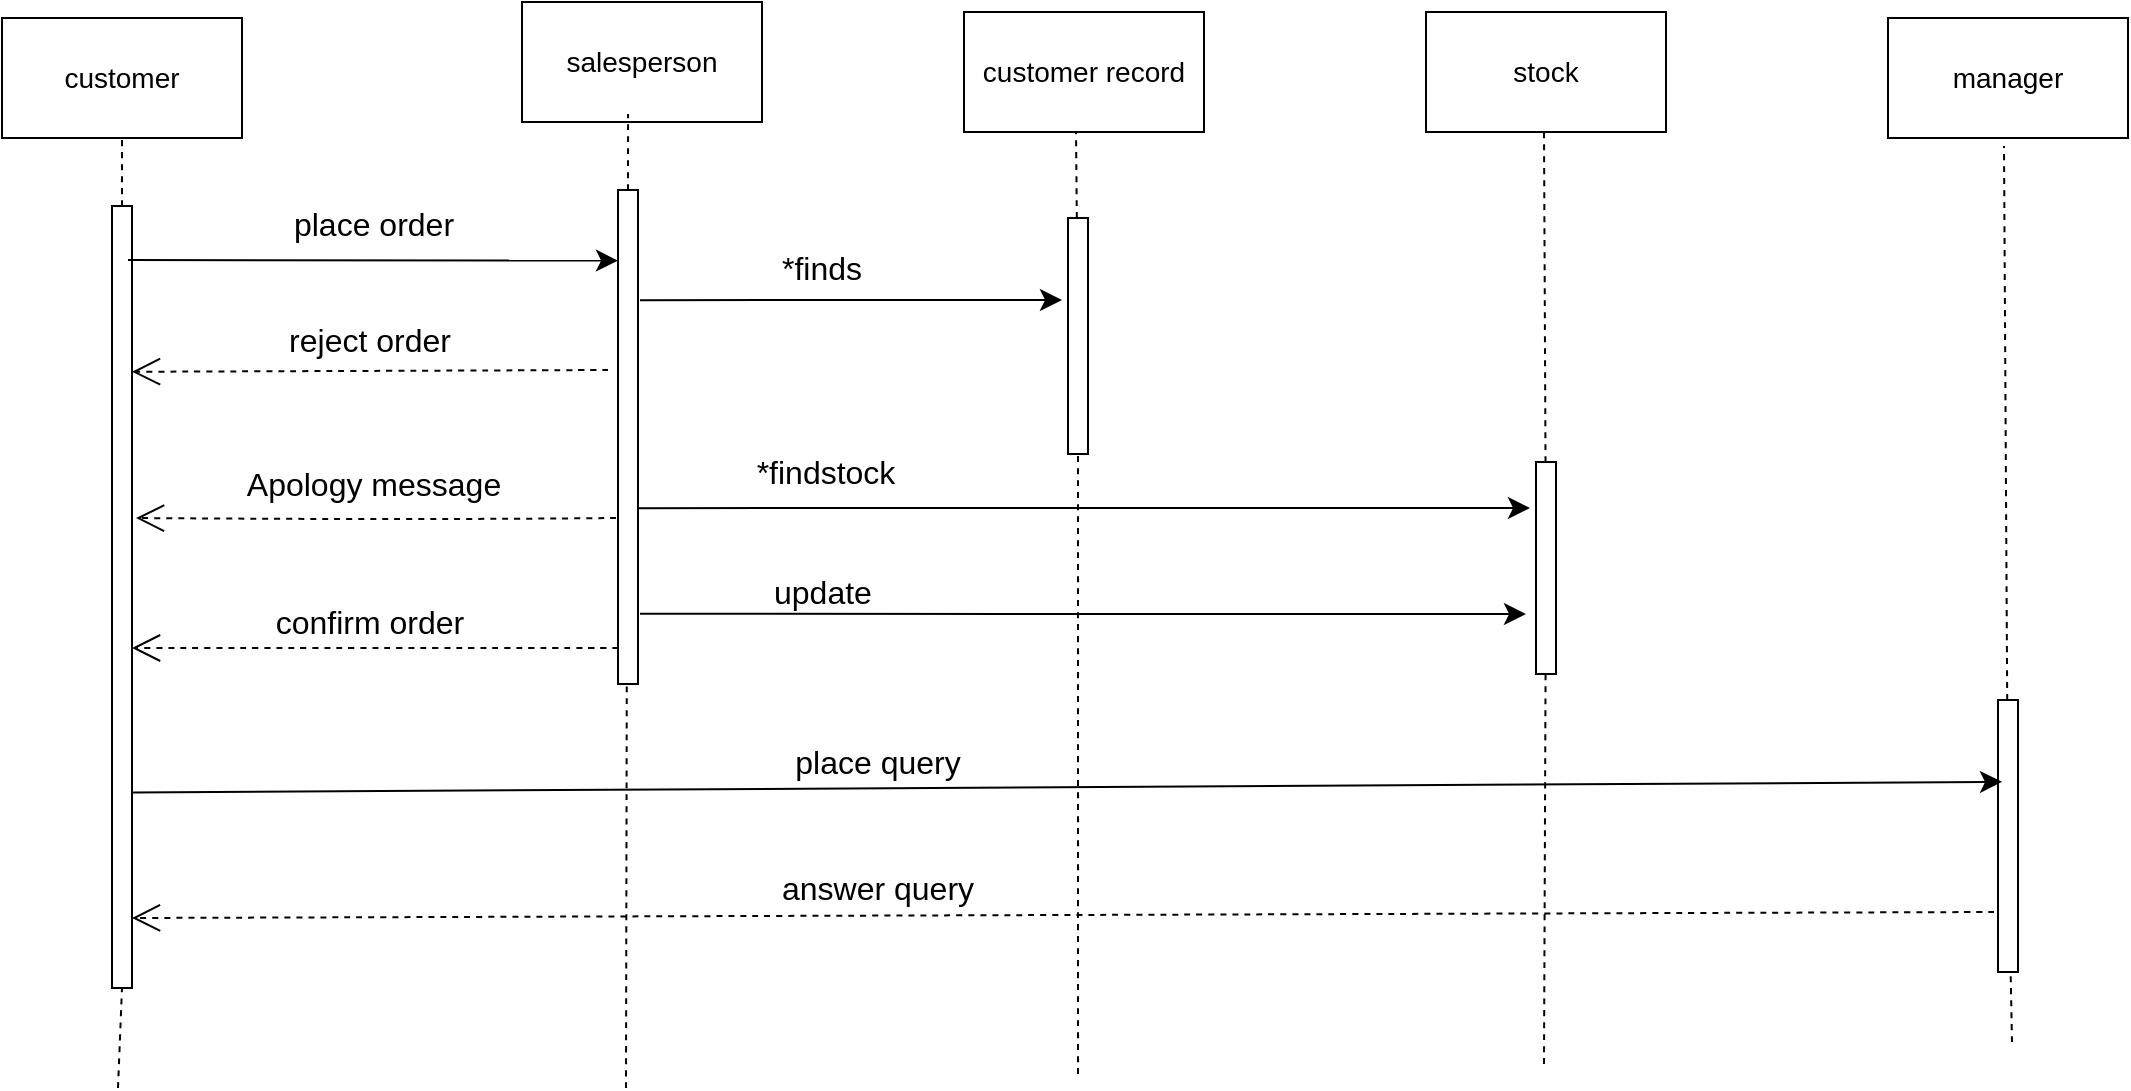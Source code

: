 <mxfile version="24.7.7">
  <diagram name="Page-1" id="B8ujZHRb-WKnTlfwPYyH">
    <mxGraphModel dx="1834" dy="830" grid="0" gridSize="10" guides="1" tooltips="1" connect="1" arrows="1" fold="1" page="0" pageScale="1" pageWidth="827" pageHeight="1169" math="0" shadow="0">
      <root>
        <mxCell id="0" />
        <mxCell id="1" parent="0" />
        <mxCell id="A81PW8SZgX-fbYe2Bi9F-1" value="&lt;font style=&quot;font-size: 14px;&quot;&gt;customer&lt;/font&gt;" style="rounded=0;whiteSpace=wrap;html=1;" vertex="1" parent="1">
          <mxGeometry x="-294" y="254" width="120" height="60" as="geometry" />
        </mxCell>
        <mxCell id="A81PW8SZgX-fbYe2Bi9F-2" value="&lt;font style=&quot;font-size: 14px;&quot;&gt;salesperson&lt;/font&gt;" style="rounded=0;whiteSpace=wrap;html=1;" vertex="1" parent="1">
          <mxGeometry x="-34" y="246" width="120" height="60" as="geometry" />
        </mxCell>
        <mxCell id="A81PW8SZgX-fbYe2Bi9F-3" value="&lt;font style=&quot;font-size: 14px;&quot;&gt;customer record&lt;/font&gt;" style="rounded=0;whiteSpace=wrap;html=1;" vertex="1" parent="1">
          <mxGeometry x="187" y="251" width="120" height="60" as="geometry" />
        </mxCell>
        <mxCell id="A81PW8SZgX-fbYe2Bi9F-4" value="&lt;font style=&quot;font-size: 14px;&quot;&gt;stock&lt;/font&gt;" style="rounded=0;whiteSpace=wrap;html=1;" vertex="1" parent="1">
          <mxGeometry x="418" y="251" width="120" height="60" as="geometry" />
        </mxCell>
        <mxCell id="A81PW8SZgX-fbYe2Bi9F-5" value="&lt;font style=&quot;font-size: 14px;&quot;&gt;manager&lt;/font&gt;" style="rounded=0;whiteSpace=wrap;html=1;" vertex="1" parent="1">
          <mxGeometry x="649" y="254" width="120" height="60" as="geometry" />
        </mxCell>
        <mxCell id="A81PW8SZgX-fbYe2Bi9F-6" value="" style="endArrow=none;dashed=1;html=1;rounded=0;fontSize=12;startSize=8;endSize=8;curved=1;entryX=0.5;entryY=1;entryDx=0;entryDy=0;" edge="1" parent="1" source="A81PW8SZgX-fbYe2Bi9F-12" target="A81PW8SZgX-fbYe2Bi9F-1">
          <mxGeometry width="50" height="50" relative="1" as="geometry">
            <mxPoint x="-231" y="617" as="sourcePoint" />
            <mxPoint x="225" y="475" as="targetPoint" />
          </mxGeometry>
        </mxCell>
        <mxCell id="A81PW8SZgX-fbYe2Bi9F-7" value="" style="endArrow=none;dashed=1;html=1;rounded=0;fontSize=12;startSize=8;endSize=8;curved=1;entryX=0.442;entryY=0.933;entryDx=0;entryDy=0;entryPerimeter=0;" edge="1" parent="1" source="A81PW8SZgX-fbYe2Bi9F-16" target="A81PW8SZgX-fbYe2Bi9F-2">
          <mxGeometry width="50" height="50" relative="1" as="geometry">
            <mxPoint x="19" y="610" as="sourcePoint" />
            <mxPoint x="225" y="475" as="targetPoint" />
            <Array as="points">
              <mxPoint x="19" y="335" />
            </Array>
          </mxGeometry>
        </mxCell>
        <mxCell id="A81PW8SZgX-fbYe2Bi9F-8" value="" style="endArrow=none;dashed=1;html=1;rounded=0;fontSize=12;startSize=8;endSize=8;curved=1;" edge="1" parent="1" source="A81PW8SZgX-fbYe2Bi9F-15">
          <mxGeometry width="50" height="50" relative="1" as="geometry">
            <mxPoint x="246" y="596" as="sourcePoint" />
            <mxPoint x="243" y="311" as="targetPoint" />
          </mxGeometry>
        </mxCell>
        <mxCell id="A81PW8SZgX-fbYe2Bi9F-9" value="" style="endArrow=none;dashed=1;html=1;rounded=0;fontSize=12;startSize=8;endSize=8;curved=1;" edge="1" parent="1" source="A81PW8SZgX-fbYe2Bi9F-14">
          <mxGeometry width="50" height="50" relative="1" as="geometry">
            <mxPoint x="477" y="593" as="sourcePoint" />
            <mxPoint x="477" y="309" as="targetPoint" />
          </mxGeometry>
        </mxCell>
        <mxCell id="A81PW8SZgX-fbYe2Bi9F-10" value="" style="endArrow=none;dashed=1;html=1;rounded=0;fontSize=12;startSize=8;endSize=8;curved=1;" edge="1" parent="1" source="A81PW8SZgX-fbYe2Bi9F-20">
          <mxGeometry width="50" height="50" relative="1" as="geometry">
            <mxPoint x="707" y="572" as="sourcePoint" />
            <mxPoint x="707" y="318" as="targetPoint" />
          </mxGeometry>
        </mxCell>
        <mxCell id="A81PW8SZgX-fbYe2Bi9F-13" value="" style="endArrow=none;dashed=1;html=1;rounded=0;fontSize=12;startSize=8;endSize=8;curved=1;entryX=0.5;entryY=1;entryDx=0;entryDy=0;" edge="1" parent="1" target="A81PW8SZgX-fbYe2Bi9F-12">
          <mxGeometry width="50" height="50" relative="1" as="geometry">
            <mxPoint x="-236" y="789" as="sourcePoint" />
            <mxPoint x="-234" y="311" as="targetPoint" />
          </mxGeometry>
        </mxCell>
        <mxCell id="A81PW8SZgX-fbYe2Bi9F-12" value="" style="rounded=0;whiteSpace=wrap;html=1;" vertex="1" parent="1">
          <mxGeometry x="-239" y="348" width="10" height="391" as="geometry" />
        </mxCell>
        <mxCell id="A81PW8SZgX-fbYe2Bi9F-17" value="" style="endArrow=none;dashed=1;html=1;rounded=0;fontSize=12;startSize=8;endSize=8;curved=1;entryX=0.442;entryY=0.933;entryDx=0;entryDy=0;entryPerimeter=0;" edge="1" parent="1" target="A81PW8SZgX-fbYe2Bi9F-16">
          <mxGeometry width="50" height="50" relative="1" as="geometry">
            <mxPoint x="18" y="789" as="sourcePoint" />
            <mxPoint x="19" y="307" as="targetPoint" />
          </mxGeometry>
        </mxCell>
        <mxCell id="A81PW8SZgX-fbYe2Bi9F-16" value="" style="rounded=0;whiteSpace=wrap;html=1;" vertex="1" parent="1">
          <mxGeometry x="14" y="340" width="10" height="247" as="geometry" />
        </mxCell>
        <mxCell id="A81PW8SZgX-fbYe2Bi9F-18" value="" style="endArrow=none;dashed=1;html=1;rounded=0;fontSize=12;startSize=8;endSize=8;curved=1;" edge="1" parent="1" target="A81PW8SZgX-fbYe2Bi9F-15">
          <mxGeometry width="50" height="50" relative="1" as="geometry">
            <mxPoint x="244" y="782" as="sourcePoint" />
            <mxPoint x="243" y="311" as="targetPoint" />
          </mxGeometry>
        </mxCell>
        <mxCell id="A81PW8SZgX-fbYe2Bi9F-15" value="" style="rounded=0;whiteSpace=wrap;html=1;" vertex="1" parent="1">
          <mxGeometry x="239" y="354" width="10" height="118" as="geometry" />
        </mxCell>
        <mxCell id="A81PW8SZgX-fbYe2Bi9F-19" value="" style="endArrow=none;dashed=1;html=1;rounded=0;fontSize=12;startSize=8;endSize=8;curved=1;" edge="1" parent="1" target="A81PW8SZgX-fbYe2Bi9F-14">
          <mxGeometry width="50" height="50" relative="1" as="geometry">
            <mxPoint x="477" y="777" as="sourcePoint" />
            <mxPoint x="477" y="309" as="targetPoint" />
          </mxGeometry>
        </mxCell>
        <mxCell id="A81PW8SZgX-fbYe2Bi9F-14" value="" style="rounded=0;whiteSpace=wrap;html=1;" vertex="1" parent="1">
          <mxGeometry x="473" y="476" width="10" height="106" as="geometry" />
        </mxCell>
        <mxCell id="A81PW8SZgX-fbYe2Bi9F-21" value="" style="endArrow=none;dashed=1;html=1;rounded=0;fontSize=12;startSize=8;endSize=8;curved=1;" edge="1" parent="1" target="A81PW8SZgX-fbYe2Bi9F-20">
          <mxGeometry width="50" height="50" relative="1" as="geometry">
            <mxPoint x="711" y="766" as="sourcePoint" />
            <mxPoint x="707" y="318" as="targetPoint" />
          </mxGeometry>
        </mxCell>
        <mxCell id="A81PW8SZgX-fbYe2Bi9F-20" value="" style="rounded=0;whiteSpace=wrap;html=1;" vertex="1" parent="1">
          <mxGeometry x="704" y="595" width="10" height="136" as="geometry" />
        </mxCell>
        <mxCell id="A81PW8SZgX-fbYe2Bi9F-22" value="" style="endArrow=classic;html=1;rounded=0;fontSize=12;startSize=8;endSize=8;curved=1;exitX=0.8;exitY=0.069;exitDx=0;exitDy=0;exitPerimeter=0;entryX=0;entryY=0.143;entryDx=0;entryDy=0;entryPerimeter=0;" edge="1" parent="1" source="A81PW8SZgX-fbYe2Bi9F-12" target="A81PW8SZgX-fbYe2Bi9F-16">
          <mxGeometry width="50" height="50" relative="1" as="geometry">
            <mxPoint x="175" y="525" as="sourcePoint" />
            <mxPoint x="225" y="475" as="targetPoint" />
          </mxGeometry>
        </mxCell>
        <mxCell id="A81PW8SZgX-fbYe2Bi9F-29" value="" style="endArrow=classic;html=1;rounded=0;fontSize=12;startSize=8;endSize=8;curved=1;exitX=1.1;exitY=0.223;exitDx=0;exitDy=0;exitPerimeter=0;" edge="1" parent="1" source="A81PW8SZgX-fbYe2Bi9F-16">
          <mxGeometry width="50" height="50" relative="1" as="geometry">
            <mxPoint x="175" y="525" as="sourcePoint" />
            <mxPoint x="236" y="395" as="targetPoint" />
          </mxGeometry>
        </mxCell>
        <mxCell id="A81PW8SZgX-fbYe2Bi9F-30" value="" style="endArrow=classic;html=1;rounded=0;fontSize=12;startSize=8;endSize=8;curved=1;exitX=1;exitY=0.644;exitDx=0;exitDy=0;exitPerimeter=0;" edge="1" parent="1" source="A81PW8SZgX-fbYe2Bi9F-16">
          <mxGeometry width="50" height="50" relative="1" as="geometry">
            <mxPoint x="175" y="525" as="sourcePoint" />
            <mxPoint x="470" y="499" as="targetPoint" />
          </mxGeometry>
        </mxCell>
        <mxCell id="A81PW8SZgX-fbYe2Bi9F-31" value="" style="endArrow=classic;html=1;rounded=0;fontSize=12;startSize=8;endSize=8;curved=1;exitX=1.1;exitY=0.858;exitDx=0;exitDy=0;exitPerimeter=0;" edge="1" parent="1" source="A81PW8SZgX-fbYe2Bi9F-16">
          <mxGeometry width="50" height="50" relative="1" as="geometry">
            <mxPoint x="175" y="525" as="sourcePoint" />
            <mxPoint x="468" y="552" as="targetPoint" />
          </mxGeometry>
        </mxCell>
        <mxCell id="A81PW8SZgX-fbYe2Bi9F-32" value="" style="endArrow=classic;html=1;rounded=0;fontSize=12;startSize=8;endSize=8;curved=1;entryX=0.2;entryY=0.301;entryDx=0;entryDy=0;entryPerimeter=0;exitX=1;exitY=0.75;exitDx=0;exitDy=0;" edge="1" parent="1" source="A81PW8SZgX-fbYe2Bi9F-12" target="A81PW8SZgX-fbYe2Bi9F-20">
          <mxGeometry width="50" height="50" relative="1" as="geometry">
            <mxPoint x="175" y="525" as="sourcePoint" />
            <mxPoint x="225" y="475" as="targetPoint" />
          </mxGeometry>
        </mxCell>
        <mxCell id="A81PW8SZgX-fbYe2Bi9F-34" value="place order" style="text;html=1;align=center;verticalAlign=middle;whiteSpace=wrap;rounded=0;fontSize=16;" vertex="1" parent="1">
          <mxGeometry x="-156" y="342" width="96" height="30" as="geometry" />
        </mxCell>
        <mxCell id="A81PW8SZgX-fbYe2Bi9F-35" value="reject order" style="text;html=1;align=center;verticalAlign=middle;whiteSpace=wrap;rounded=0;fontSize=16;" vertex="1" parent="1">
          <mxGeometry x="-158" y="400" width="96" height="30" as="geometry" />
        </mxCell>
        <mxCell id="A81PW8SZgX-fbYe2Bi9F-36" value="Apology message" style="text;html=1;align=center;verticalAlign=middle;whiteSpace=wrap;rounded=0;fontSize=16;" vertex="1" parent="1">
          <mxGeometry x="-178" y="472" width="140" height="30" as="geometry" />
        </mxCell>
        <mxCell id="A81PW8SZgX-fbYe2Bi9F-37" value="confirm order" style="text;html=1;align=center;verticalAlign=middle;whiteSpace=wrap;rounded=0;fontSize=16;" vertex="1" parent="1">
          <mxGeometry x="-165" y="541" width="110" height="30" as="geometry" />
        </mxCell>
        <mxCell id="A81PW8SZgX-fbYe2Bi9F-38" value="*finds" style="text;html=1;align=center;verticalAlign=middle;whiteSpace=wrap;rounded=0;fontSize=16;" vertex="1" parent="1">
          <mxGeometry x="86" y="364" width="60" height="30" as="geometry" />
        </mxCell>
        <mxCell id="A81PW8SZgX-fbYe2Bi9F-39" value="*findstock" style="text;html=1;align=center;verticalAlign=middle;whiteSpace=wrap;rounded=0;fontSize=16;" vertex="1" parent="1">
          <mxGeometry x="88" y="466" width="60" height="30" as="geometry" />
        </mxCell>
        <mxCell id="A81PW8SZgX-fbYe2Bi9F-40" value="&lt;span style=&quot;color: rgb(0, 0, 0); font-family: Helvetica; font-size: 16px; font-style: normal; font-variant-ligatures: normal; font-variant-caps: normal; font-weight: 400; letter-spacing: normal; orphans: 2; text-align: center; text-indent: 0px; text-transform: none; widows: 2; word-spacing: 0px; -webkit-text-stroke-width: 0px; white-space: normal; background-color: rgb(255, 255, 255); text-decoration-thickness: initial; text-decoration-style: initial; text-decoration-color: initial; display: inline !important; float: none;&quot;&gt;update&lt;/span&gt;" style="text;whiteSpace=wrap;html=1;" vertex="1" parent="1">
          <mxGeometry x="90" y="525" width="122" height="41" as="geometry" />
        </mxCell>
        <mxCell id="A81PW8SZgX-fbYe2Bi9F-41" value="place query" style="text;html=1;align=center;verticalAlign=middle;whiteSpace=wrap;rounded=0;fontSize=16;" vertex="1" parent="1">
          <mxGeometry x="83" y="611" width="122" height="30" as="geometry" />
        </mxCell>
        <mxCell id="A81PW8SZgX-fbYe2Bi9F-43" value="answer query" style="text;html=1;align=center;verticalAlign=middle;whiteSpace=wrap;rounded=0;fontSize=16;" vertex="1" parent="1">
          <mxGeometry x="83" y="674" width="122" height="30" as="geometry" />
        </mxCell>
        <mxCell id="A81PW8SZgX-fbYe2Bi9F-44" value="" style="endArrow=open;endSize=12;dashed=1;html=1;rounded=0;fontSize=12;curved=1;entryX=1;entryY=0.212;entryDx=0;entryDy=0;entryPerimeter=0;" edge="1" parent="1" target="A81PW8SZgX-fbYe2Bi9F-12">
          <mxGeometry width="160" relative="1" as="geometry">
            <mxPoint x="9" y="430" as="sourcePoint" />
            <mxPoint x="-227" y="426" as="targetPoint" />
          </mxGeometry>
        </mxCell>
        <mxCell id="A81PW8SZgX-fbYe2Bi9F-45" value="" style="endArrow=open;endSize=12;dashed=1;html=1;rounded=0;fontSize=12;curved=1;entryX=1;entryY=0.212;entryDx=0;entryDy=0;entryPerimeter=0;" edge="1" parent="1">
          <mxGeometry width="160" relative="1" as="geometry">
            <mxPoint x="14" y="569" as="sourcePoint" />
            <mxPoint x="-229" y="569" as="targetPoint" />
          </mxGeometry>
        </mxCell>
        <mxCell id="A81PW8SZgX-fbYe2Bi9F-46" value="" style="endArrow=open;endSize=12;dashed=1;html=1;rounded=0;fontSize=12;curved=1;entryX=1.2;entryY=0.399;entryDx=0;entryDy=0;entryPerimeter=0;" edge="1" parent="1" target="A81PW8SZgX-fbYe2Bi9F-12">
          <mxGeometry width="160" relative="1" as="geometry">
            <mxPoint x="13" y="504" as="sourcePoint" />
            <mxPoint x="-229" y="510" as="targetPoint" />
            <Array as="points">
              <mxPoint x="-85" y="505" />
            </Array>
          </mxGeometry>
        </mxCell>
        <mxCell id="A81PW8SZgX-fbYe2Bi9F-47" value="" style="endArrow=open;endSize=12;dashed=1;html=1;rounded=0;fontSize=12;curved=1;entryX=1;entryY=0.212;entryDx=0;entryDy=0;entryPerimeter=0;" edge="1" parent="1">
          <mxGeometry width="160" relative="1" as="geometry">
            <mxPoint x="702" y="701" as="sourcePoint" />
            <mxPoint x="-229" y="704" as="targetPoint" />
          </mxGeometry>
        </mxCell>
      </root>
    </mxGraphModel>
  </diagram>
</mxfile>
